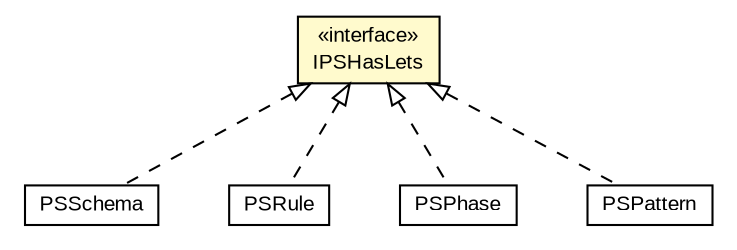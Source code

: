 #!/usr/local/bin/dot
#
# Class diagram 
# Generated by UMLGraph version 5.1 (http://www.umlgraph.org/)
#

digraph G {
	edge [fontname="arial",fontsize=10,labelfontname="arial",labelfontsize=10];
	node [fontname="arial",fontsize=10,shape=plaintext];
	nodesep=0.25;
	ranksep=0.5;
	// com.helger.schematron.pure.model.PSSchema
	c10179 [label=<<table title="com.helger.schematron.pure.model.PSSchema" border="0" cellborder="1" cellspacing="0" cellpadding="2" port="p" href="./PSSchema.html">
		<tr><td><table border="0" cellspacing="0" cellpadding="1">
<tr><td align="center" balign="center"> PSSchema </td></tr>
		</table></td></tr>
		</table>>, fontname="arial", fontcolor="black", fontsize=10.0];
	// com.helger.schematron.pure.model.PSRule
	c10180 [label=<<table title="com.helger.schematron.pure.model.PSRule" border="0" cellborder="1" cellspacing="0" cellpadding="2" port="p" href="./PSRule.html">
		<tr><td><table border="0" cellspacing="0" cellpadding="1">
<tr><td align="center" balign="center"> PSRule </td></tr>
		</table></td></tr>
		</table>>, fontname="arial", fontcolor="black", fontsize=10.0];
	// com.helger.schematron.pure.model.PSPhase
	c10183 [label=<<table title="com.helger.schematron.pure.model.PSPhase" border="0" cellborder="1" cellspacing="0" cellpadding="2" port="p" href="./PSPhase.html">
		<tr><td><table border="0" cellspacing="0" cellpadding="1">
<tr><td align="center" balign="center"> PSPhase </td></tr>
		</table></td></tr>
		</table>>, fontname="arial", fontcolor="black", fontsize=10.0];
	// com.helger.schematron.pure.model.PSPattern
	c10184 [label=<<table title="com.helger.schematron.pure.model.PSPattern" border="0" cellborder="1" cellspacing="0" cellpadding="2" port="p" href="./PSPattern.html">
		<tr><td><table border="0" cellspacing="0" cellpadding="1">
<tr><td align="center" balign="center"> PSPattern </td></tr>
		</table></td></tr>
		</table>>, fontname="arial", fontcolor="black", fontsize=10.0];
	// com.helger.schematron.pure.model.IPSHasLets
	c10205 [label=<<table title="com.helger.schematron.pure.model.IPSHasLets" border="0" cellborder="1" cellspacing="0" cellpadding="2" port="p" bgcolor="lemonChiffon" href="./IPSHasLets.html">
		<tr><td><table border="0" cellspacing="0" cellpadding="1">
<tr><td align="center" balign="center"> &#171;interface&#187; </td></tr>
<tr><td align="center" balign="center"> IPSHasLets </td></tr>
		</table></td></tr>
		</table>>, fontname="arial", fontcolor="black", fontsize=10.0];
	//com.helger.schematron.pure.model.PSSchema implements com.helger.schematron.pure.model.IPSHasLets
	c10205:p -> c10179:p [dir=back,arrowtail=empty,style=dashed];
	//com.helger.schematron.pure.model.PSRule implements com.helger.schematron.pure.model.IPSHasLets
	c10205:p -> c10180:p [dir=back,arrowtail=empty,style=dashed];
	//com.helger.schematron.pure.model.PSPhase implements com.helger.schematron.pure.model.IPSHasLets
	c10205:p -> c10183:p [dir=back,arrowtail=empty,style=dashed];
	//com.helger.schematron.pure.model.PSPattern implements com.helger.schematron.pure.model.IPSHasLets
	c10205:p -> c10184:p [dir=back,arrowtail=empty,style=dashed];
}

